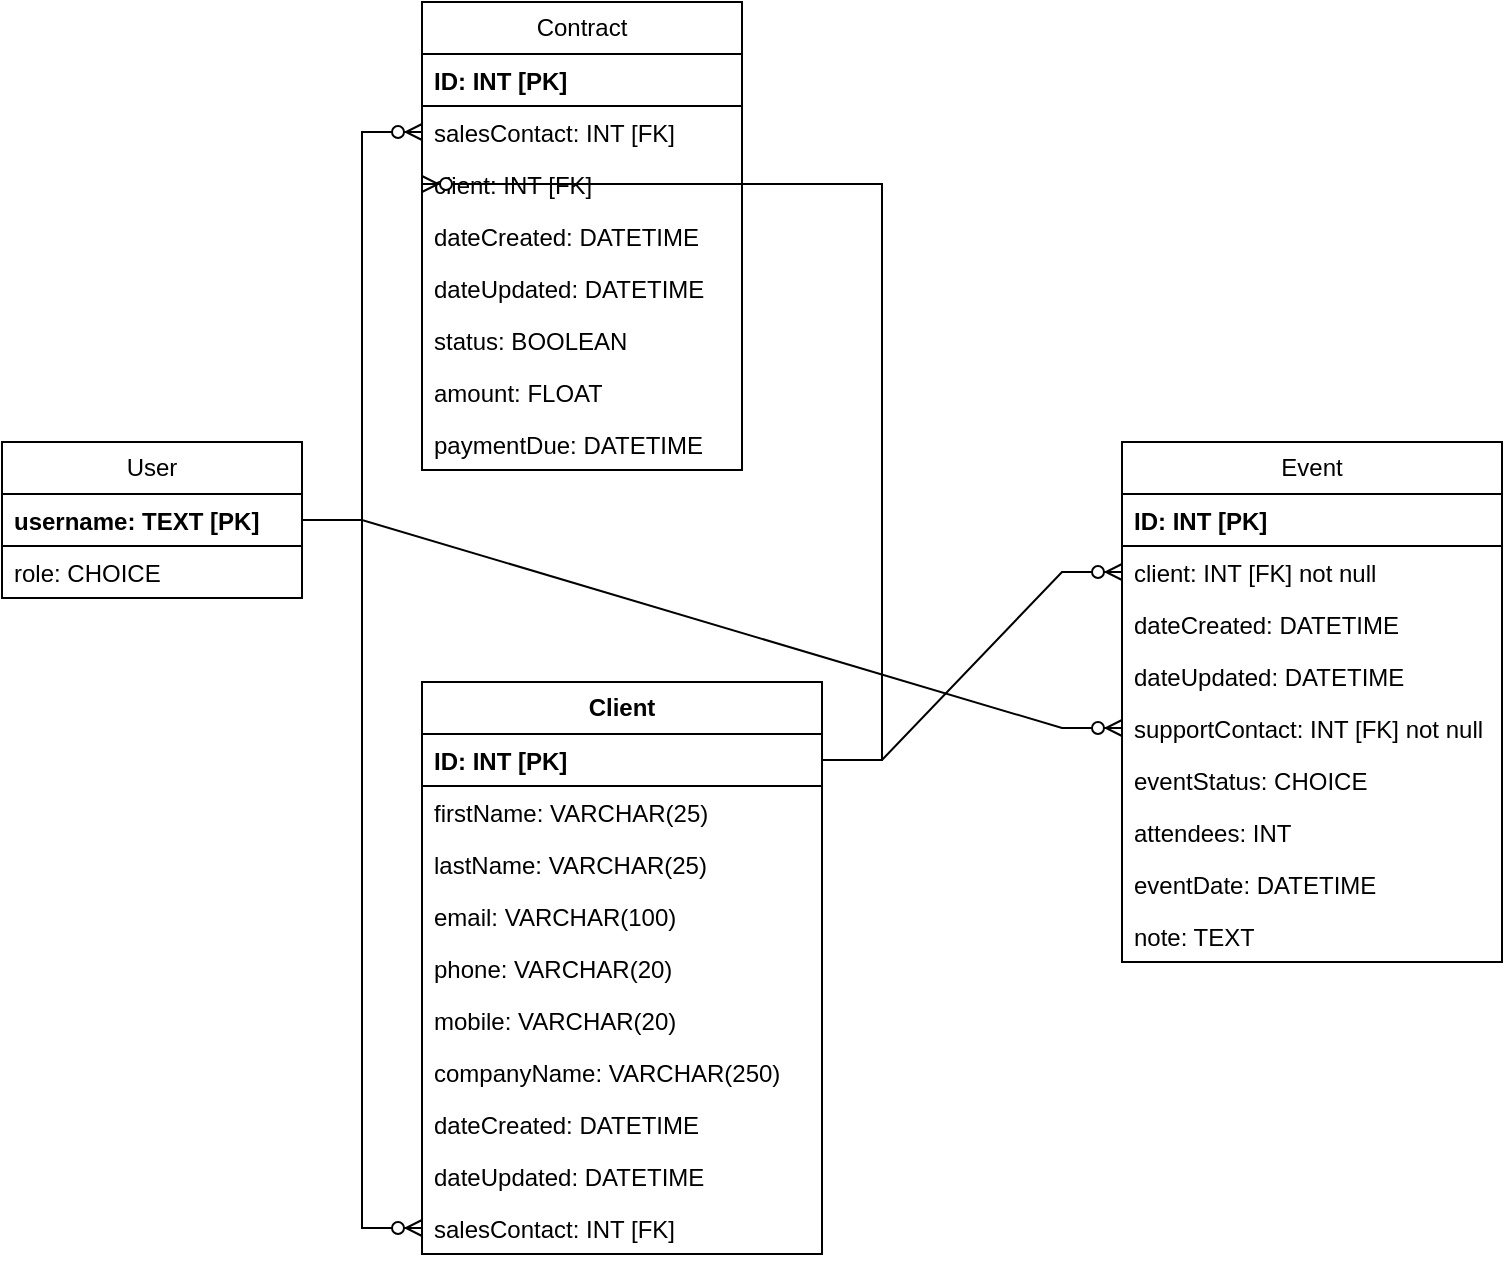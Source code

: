 <mxfile version="21.2.3" type="github">
  <diagram id="R2lEEEUBdFMjLlhIrx00" name="Page-1">
    <mxGraphModel dx="999" dy="549" grid="1" gridSize="10" guides="1" tooltips="1" connect="1" arrows="1" fold="1" page="1" pageScale="1" pageWidth="850" pageHeight="1100" math="0" shadow="0" extFonts="Permanent Marker^https://fonts.googleapis.com/css?family=Permanent+Marker">
      <root>
        <mxCell id="0" />
        <mxCell id="1" parent="0" />
        <mxCell id="2LCNzhsqRDMmrgR8RLJ1-1" value="User" style="swimlane;fontStyle=0;childLayout=stackLayout;horizontal=1;startSize=26;fillColor=none;horizontalStack=0;resizeParent=1;resizeParentMax=0;resizeLast=0;collapsible=1;marginBottom=0;whiteSpace=wrap;html=1;" vertex="1" parent="1">
          <mxGeometry x="430" y="240" width="150" height="78" as="geometry" />
        </mxCell>
        <mxCell id="2LCNzhsqRDMmrgR8RLJ1-2" value="&lt;b&gt;username: TEXT [PK]&lt;/b&gt;" style="text;strokeColor=default;fillColor=none;align=left;verticalAlign=top;spacingLeft=4;spacingRight=4;overflow=hidden;rotatable=0;points=[[0,0.5],[1,0.5]];portConstraint=eastwest;whiteSpace=wrap;html=1;" vertex="1" parent="2LCNzhsqRDMmrgR8RLJ1-1">
          <mxGeometry y="26" width="150" height="26" as="geometry" />
        </mxCell>
        <mxCell id="2LCNzhsqRDMmrgR8RLJ1-3" value="role: CHOICE" style="text;strokeColor=none;fillColor=none;align=left;verticalAlign=top;spacingLeft=4;spacingRight=4;overflow=hidden;rotatable=0;points=[[0,0.5],[1,0.5]];portConstraint=eastwest;whiteSpace=wrap;html=1;" vertex="1" parent="2LCNzhsqRDMmrgR8RLJ1-1">
          <mxGeometry y="52" width="150" height="26" as="geometry" />
        </mxCell>
        <mxCell id="2LCNzhsqRDMmrgR8RLJ1-4" value="Event" style="swimlane;fontStyle=0;childLayout=stackLayout;horizontal=1;startSize=26;fillColor=none;horizontalStack=0;resizeParent=1;resizeParentMax=0;resizeLast=0;collapsible=1;marginBottom=0;whiteSpace=wrap;html=1;" vertex="1" parent="1">
          <mxGeometry x="990" y="240" width="190" height="260" as="geometry" />
        </mxCell>
        <mxCell id="2LCNzhsqRDMmrgR8RLJ1-5" value="&lt;b&gt;ID: INT [PK]&lt;/b&gt;" style="text;strokeColor=default;fillColor=none;align=left;verticalAlign=top;spacingLeft=4;spacingRight=4;overflow=hidden;rotatable=0;points=[[0,0.5],[1,0.5]];portConstraint=eastwest;whiteSpace=wrap;html=1;" vertex="1" parent="2LCNzhsqRDMmrgR8RLJ1-4">
          <mxGeometry y="26" width="190" height="26" as="geometry" />
        </mxCell>
        <mxCell id="2LCNzhsqRDMmrgR8RLJ1-6" value="client: INT [FK] not null" style="text;strokeColor=none;fillColor=none;align=left;verticalAlign=top;spacingLeft=4;spacingRight=4;overflow=hidden;rotatable=0;points=[[0,0.5],[1,0.5]];portConstraint=eastwest;whiteSpace=wrap;html=1;" vertex="1" parent="2LCNzhsqRDMmrgR8RLJ1-4">
          <mxGeometry y="52" width="190" height="26" as="geometry" />
        </mxCell>
        <mxCell id="2LCNzhsqRDMmrgR8RLJ1-7" value="dateCreated: DATETIME" style="text;strokeColor=none;fillColor=none;align=left;verticalAlign=top;spacingLeft=4;spacingRight=4;overflow=hidden;rotatable=0;points=[[0,0.5],[1,0.5]];portConstraint=eastwest;whiteSpace=wrap;html=1;" vertex="1" parent="2LCNzhsqRDMmrgR8RLJ1-4">
          <mxGeometry y="78" width="190" height="26" as="geometry" />
        </mxCell>
        <mxCell id="2LCNzhsqRDMmrgR8RLJ1-8" value="dateUpdated: DATETIME" style="text;strokeColor=none;fillColor=none;align=left;verticalAlign=top;spacingLeft=4;spacingRight=4;overflow=hidden;rotatable=0;points=[[0,0.5],[1,0.5]];portConstraint=eastwest;whiteSpace=wrap;html=1;" vertex="1" parent="2LCNzhsqRDMmrgR8RLJ1-4">
          <mxGeometry y="104" width="190" height="26" as="geometry" />
        </mxCell>
        <mxCell id="2LCNzhsqRDMmrgR8RLJ1-9" value="supportContact: INT [FK] not null" style="text;strokeColor=none;fillColor=none;align=left;verticalAlign=top;spacingLeft=4;spacingRight=4;overflow=hidden;rotatable=0;points=[[0,0.5],[1,0.5]];portConstraint=eastwest;whiteSpace=wrap;html=1;" vertex="1" parent="2LCNzhsqRDMmrgR8RLJ1-4">
          <mxGeometry y="130" width="190" height="26" as="geometry" />
        </mxCell>
        <mxCell id="2LCNzhsqRDMmrgR8RLJ1-10" value="eventStatus: CHOICE" style="text;strokeColor=none;fillColor=none;align=left;verticalAlign=top;spacingLeft=4;spacingRight=4;overflow=hidden;rotatable=0;points=[[0,0.5],[1,0.5]];portConstraint=eastwest;whiteSpace=wrap;html=1;" vertex="1" parent="2LCNzhsqRDMmrgR8RLJ1-4">
          <mxGeometry y="156" width="190" height="26" as="geometry" />
        </mxCell>
        <mxCell id="2LCNzhsqRDMmrgR8RLJ1-11" value="attendees: INT" style="text;strokeColor=none;fillColor=none;align=left;verticalAlign=top;spacingLeft=4;spacingRight=4;overflow=hidden;rotatable=0;points=[[0,0.5],[1,0.5]];portConstraint=eastwest;whiteSpace=wrap;html=1;" vertex="1" parent="2LCNzhsqRDMmrgR8RLJ1-4">
          <mxGeometry y="182" width="190" height="26" as="geometry" />
        </mxCell>
        <mxCell id="2LCNzhsqRDMmrgR8RLJ1-12" value="eventDate: DATETIME" style="text;strokeColor=none;fillColor=none;align=left;verticalAlign=top;spacingLeft=4;spacingRight=4;overflow=hidden;rotatable=0;points=[[0,0.5],[1,0.5]];portConstraint=eastwest;whiteSpace=wrap;html=1;" vertex="1" parent="2LCNzhsqRDMmrgR8RLJ1-4">
          <mxGeometry y="208" width="190" height="26" as="geometry" />
        </mxCell>
        <mxCell id="2LCNzhsqRDMmrgR8RLJ1-13" value="note: TEXT" style="text;strokeColor=none;fillColor=none;align=left;verticalAlign=top;spacingLeft=4;spacingRight=4;overflow=hidden;rotatable=0;points=[[0,0.5],[1,0.5]];portConstraint=eastwest;whiteSpace=wrap;html=1;" vertex="1" parent="2LCNzhsqRDMmrgR8RLJ1-4">
          <mxGeometry y="234" width="190" height="26" as="geometry" />
        </mxCell>
        <mxCell id="2LCNzhsqRDMmrgR8RLJ1-14" value="Contract" style="swimlane;fontStyle=0;childLayout=stackLayout;horizontal=1;startSize=26;fillColor=none;horizontalStack=0;resizeParent=1;resizeParentMax=0;resizeLast=0;collapsible=1;marginBottom=0;whiteSpace=wrap;html=1;" vertex="1" parent="1">
          <mxGeometry x="640" y="20" width="160" height="234" as="geometry" />
        </mxCell>
        <mxCell id="2LCNzhsqRDMmrgR8RLJ1-15" value="&lt;b&gt;ID: INT [PK]&lt;/b&gt;" style="text;strokeColor=default;fillColor=none;align=left;verticalAlign=top;spacingLeft=4;spacingRight=4;overflow=hidden;rotatable=0;points=[[0,0.5],[1,0.5]];portConstraint=eastwest;whiteSpace=wrap;html=1;" vertex="1" parent="2LCNzhsqRDMmrgR8RLJ1-14">
          <mxGeometry y="26" width="160" height="26" as="geometry" />
        </mxCell>
        <mxCell id="2LCNzhsqRDMmrgR8RLJ1-16" value="salesContact: INT [FK]" style="text;strokeColor=none;fillColor=none;align=left;verticalAlign=top;spacingLeft=4;spacingRight=4;overflow=hidden;rotatable=0;points=[[0,0.5],[1,0.5]];portConstraint=eastwest;whiteSpace=wrap;html=1;" vertex="1" parent="2LCNzhsqRDMmrgR8RLJ1-14">
          <mxGeometry y="52" width="160" height="26" as="geometry" />
        </mxCell>
        <mxCell id="2LCNzhsqRDMmrgR8RLJ1-17" value="client: INT [FK]" style="text;strokeColor=none;fillColor=none;align=left;verticalAlign=top;spacingLeft=4;spacingRight=4;overflow=hidden;rotatable=0;points=[[0,0.5],[1,0.5]];portConstraint=eastwest;whiteSpace=wrap;html=1;" vertex="1" parent="2LCNzhsqRDMmrgR8RLJ1-14">
          <mxGeometry y="78" width="160" height="26" as="geometry" />
        </mxCell>
        <mxCell id="2LCNzhsqRDMmrgR8RLJ1-18" value="dateCreated: DATETIME" style="text;strokeColor=none;fillColor=none;align=left;verticalAlign=top;spacingLeft=4;spacingRight=4;overflow=hidden;rotatable=0;points=[[0,0.5],[1,0.5]];portConstraint=eastwest;whiteSpace=wrap;html=1;" vertex="1" parent="2LCNzhsqRDMmrgR8RLJ1-14">
          <mxGeometry y="104" width="160" height="26" as="geometry" />
        </mxCell>
        <mxCell id="2LCNzhsqRDMmrgR8RLJ1-19" value="dateUpdated: DATETIME" style="text;strokeColor=none;fillColor=none;align=left;verticalAlign=top;spacingLeft=4;spacingRight=4;overflow=hidden;rotatable=0;points=[[0,0.5],[1,0.5]];portConstraint=eastwest;whiteSpace=wrap;html=1;" vertex="1" parent="2LCNzhsqRDMmrgR8RLJ1-14">
          <mxGeometry y="130" width="160" height="26" as="geometry" />
        </mxCell>
        <mxCell id="2LCNzhsqRDMmrgR8RLJ1-20" value="status: BOOLEAN" style="text;strokeColor=none;fillColor=none;align=left;verticalAlign=top;spacingLeft=4;spacingRight=4;overflow=hidden;rotatable=0;points=[[0,0.5],[1,0.5]];portConstraint=eastwest;whiteSpace=wrap;html=1;" vertex="1" parent="2LCNzhsqRDMmrgR8RLJ1-14">
          <mxGeometry y="156" width="160" height="26" as="geometry" />
        </mxCell>
        <mxCell id="2LCNzhsqRDMmrgR8RLJ1-21" value="amount: FLOAT" style="text;strokeColor=none;fillColor=none;align=left;verticalAlign=top;spacingLeft=4;spacingRight=4;overflow=hidden;rotatable=0;points=[[0,0.5],[1,0.5]];portConstraint=eastwest;whiteSpace=wrap;html=1;" vertex="1" parent="2LCNzhsqRDMmrgR8RLJ1-14">
          <mxGeometry y="182" width="160" height="26" as="geometry" />
        </mxCell>
        <mxCell id="2LCNzhsqRDMmrgR8RLJ1-22" value="paymentDue: DATETIME" style="text;strokeColor=none;fillColor=none;align=left;verticalAlign=top;spacingLeft=4;spacingRight=4;overflow=hidden;rotatable=0;points=[[0,0.5],[1,0.5]];portConstraint=eastwest;whiteSpace=wrap;html=1;" vertex="1" parent="2LCNzhsqRDMmrgR8RLJ1-14">
          <mxGeometry y="208" width="160" height="26" as="geometry" />
        </mxCell>
        <mxCell id="2LCNzhsqRDMmrgR8RLJ1-23" value="&lt;b&gt;Client&lt;/b&gt;" style="swimlane;fontStyle=0;childLayout=stackLayout;horizontal=1;startSize=26;fillColor=none;horizontalStack=0;resizeParent=1;resizeParentMax=0;resizeLast=0;collapsible=1;marginBottom=0;whiteSpace=wrap;html=1;movable=1;resizable=1;rotatable=1;deletable=1;editable=1;locked=0;connectable=1;" vertex="1" parent="1">
          <mxGeometry x="640" y="360" width="200" height="286" as="geometry">
            <mxRectangle x="460" y="60" width="70" height="30" as="alternateBounds" />
          </mxGeometry>
        </mxCell>
        <mxCell id="2LCNzhsqRDMmrgR8RLJ1-24" value="&lt;b&gt;ID: INT [PK]&lt;/b&gt;" style="text;strokeColor=default;fillColor=none;align=left;verticalAlign=top;spacingLeft=4;spacingRight=4;overflow=hidden;rotatable=0;points=[[0,0.5],[1,0.5]];portConstraint=eastwest;whiteSpace=wrap;html=1;" vertex="1" parent="2LCNzhsqRDMmrgR8RLJ1-23">
          <mxGeometry y="26" width="200" height="26" as="geometry" />
        </mxCell>
        <mxCell id="2LCNzhsqRDMmrgR8RLJ1-25" value="firstName: VARCHAR(25)" style="text;strokeColor=none;fillColor=none;align=left;verticalAlign=top;spacingLeft=4;spacingRight=4;overflow=hidden;rotatable=0;points=[[0,0.5],[1,0.5]];portConstraint=eastwest;whiteSpace=wrap;html=1;" vertex="1" parent="2LCNzhsqRDMmrgR8RLJ1-23">
          <mxGeometry y="52" width="200" height="26" as="geometry" />
        </mxCell>
        <mxCell id="2LCNzhsqRDMmrgR8RLJ1-26" value="&lt;div&gt;lastName: VARCHAR(25)&lt;/div&gt;" style="text;strokeColor=none;fillColor=none;align=left;verticalAlign=top;spacingLeft=4;spacingRight=4;overflow=hidden;rotatable=0;points=[[0,0.5],[1,0.5]];portConstraint=eastwest;whiteSpace=wrap;html=1;" vertex="1" parent="2LCNzhsqRDMmrgR8RLJ1-23">
          <mxGeometry y="78" width="200" height="26" as="geometry" />
        </mxCell>
        <mxCell id="2LCNzhsqRDMmrgR8RLJ1-27" value="email: VARCHAR(100)" style="text;strokeColor=none;fillColor=none;align=left;verticalAlign=top;spacingLeft=4;spacingRight=4;overflow=hidden;rotatable=0;points=[[0,0.5],[1,0.5]];portConstraint=eastwest;whiteSpace=wrap;html=1;" vertex="1" parent="2LCNzhsqRDMmrgR8RLJ1-23">
          <mxGeometry y="104" width="200" height="26" as="geometry" />
        </mxCell>
        <mxCell id="2LCNzhsqRDMmrgR8RLJ1-28" value="phone: VARCHAR(20)" style="text;strokeColor=none;fillColor=none;align=left;verticalAlign=top;spacingLeft=4;spacingRight=4;overflow=hidden;rotatable=0;points=[[0,0.5],[1,0.5]];portConstraint=eastwest;whiteSpace=wrap;html=1;" vertex="1" parent="2LCNzhsqRDMmrgR8RLJ1-23">
          <mxGeometry y="130" width="200" height="26" as="geometry" />
        </mxCell>
        <mxCell id="2LCNzhsqRDMmrgR8RLJ1-29" value="mobile: VARCHAR(20)" style="text;strokeColor=none;fillColor=none;align=left;verticalAlign=top;spacingLeft=4;spacingRight=4;overflow=hidden;rotatable=0;points=[[0,0.5],[1,0.5]];portConstraint=eastwest;whiteSpace=wrap;html=1;" vertex="1" parent="2LCNzhsqRDMmrgR8RLJ1-23">
          <mxGeometry y="156" width="200" height="26" as="geometry" />
        </mxCell>
        <mxCell id="2LCNzhsqRDMmrgR8RLJ1-30" value="companyName: VARCHAR(250)" style="text;strokeColor=none;fillColor=none;align=left;verticalAlign=top;spacingLeft=4;spacingRight=4;overflow=hidden;rotatable=0;points=[[0,0.5],[1,0.5]];portConstraint=eastwest;whiteSpace=wrap;html=1;" vertex="1" parent="2LCNzhsqRDMmrgR8RLJ1-23">
          <mxGeometry y="182" width="200" height="26" as="geometry" />
        </mxCell>
        <mxCell id="2LCNzhsqRDMmrgR8RLJ1-31" value="dateCreated: DATETIME" style="text;strokeColor=none;fillColor=none;align=left;verticalAlign=top;spacingLeft=4;spacingRight=4;overflow=hidden;rotatable=0;points=[[0,0.5],[1,0.5]];portConstraint=eastwest;whiteSpace=wrap;html=1;" vertex="1" parent="2LCNzhsqRDMmrgR8RLJ1-23">
          <mxGeometry y="208" width="200" height="26" as="geometry" />
        </mxCell>
        <mxCell id="2LCNzhsqRDMmrgR8RLJ1-32" value="dateUpdated: DATETIME" style="text;strokeColor=none;fillColor=none;align=left;verticalAlign=top;spacingLeft=4;spacingRight=4;overflow=hidden;rotatable=0;points=[[0,0.5],[1,0.5]];portConstraint=eastwest;whiteSpace=wrap;html=1;" vertex="1" parent="2LCNzhsqRDMmrgR8RLJ1-23">
          <mxGeometry y="234" width="200" height="26" as="geometry" />
        </mxCell>
        <mxCell id="2LCNzhsqRDMmrgR8RLJ1-33" value="salesContact: INT [FK]" style="text;strokeColor=none;fillColor=none;align=left;verticalAlign=top;spacingLeft=4;spacingRight=4;overflow=hidden;rotatable=0;points=[[0,0.5],[1,0.5]];portConstraint=eastwest;whiteSpace=wrap;html=1;" vertex="1" parent="2LCNzhsqRDMmrgR8RLJ1-23">
          <mxGeometry y="260" width="200" height="26" as="geometry" />
        </mxCell>
        <mxCell id="2LCNzhsqRDMmrgR8RLJ1-39" value="" style="edgeStyle=entityRelationEdgeStyle;fontSize=12;html=1;endArrow=ERzeroToMany;endFill=1;rounded=0;exitX=1;exitY=0.5;exitDx=0;exitDy=0;entryX=0;entryY=0.5;entryDx=0;entryDy=0;" edge="1" parent="1" source="2LCNzhsqRDMmrgR8RLJ1-2" target="2LCNzhsqRDMmrgR8RLJ1-33">
          <mxGeometry width="100" height="100" relative="1" as="geometry">
            <mxPoint x="210" y="141" as="sourcePoint" />
            <mxPoint x="240" y="490" as="targetPoint" />
          </mxGeometry>
        </mxCell>
        <mxCell id="2LCNzhsqRDMmrgR8RLJ1-40" value="" style="edgeStyle=entityRelationEdgeStyle;fontSize=12;html=1;endArrow=ERzeroToMany;endFill=1;rounded=0;entryX=0;entryY=0.5;entryDx=0;entryDy=0;" edge="1" parent="1" source="2LCNzhsqRDMmrgR8RLJ1-24" target="2LCNzhsqRDMmrgR8RLJ1-17">
          <mxGeometry width="100" height="100" relative="1" as="geometry">
            <mxPoint x="210" y="141" as="sourcePoint" />
            <mxPoint x="570" y="89" as="targetPoint" />
          </mxGeometry>
        </mxCell>
        <mxCell id="2LCNzhsqRDMmrgR8RLJ1-41" value="" style="edgeStyle=entityRelationEdgeStyle;fontSize=12;html=1;endArrow=ERzeroToMany;endFill=1;rounded=0;" edge="1" parent="1" source="2LCNzhsqRDMmrgR8RLJ1-24" target="2LCNzhsqRDMmrgR8RLJ1-6">
          <mxGeometry width="100" height="100" relative="1" as="geometry">
            <mxPoint x="480" y="320" as="sourcePoint" />
            <mxPoint x="570" y="89" as="targetPoint" />
          </mxGeometry>
        </mxCell>
        <mxCell id="2LCNzhsqRDMmrgR8RLJ1-42" value="" style="edgeStyle=entityRelationEdgeStyle;fontSize=12;html=1;endArrow=ERzeroToMany;endFill=1;rounded=0;exitX=1;exitY=0.5;exitDx=0;exitDy=0;" edge="1" parent="1" source="2LCNzhsqRDMmrgR8RLJ1-2" target="2LCNzhsqRDMmrgR8RLJ1-9">
          <mxGeometry width="100" height="100" relative="1" as="geometry">
            <mxPoint x="730" y="141" as="sourcePoint" />
            <mxPoint x="890" y="125" as="targetPoint" />
          </mxGeometry>
        </mxCell>
        <mxCell id="2LCNzhsqRDMmrgR8RLJ1-43" value="" style="edgeStyle=entityRelationEdgeStyle;fontSize=12;html=1;endArrow=ERzeroToMany;endFill=1;rounded=0;entryX=0;entryY=0.5;entryDx=0;entryDy=0;exitX=1;exitY=0.5;exitDx=0;exitDy=0;" edge="1" parent="1" source="2LCNzhsqRDMmrgR8RLJ1-2" target="2LCNzhsqRDMmrgR8RLJ1-16">
          <mxGeometry width="100" height="100" relative="1" as="geometry">
            <mxPoint x="490" y="329" as="sourcePoint" />
            <mxPoint x="570" y="141" as="targetPoint" />
          </mxGeometry>
        </mxCell>
      </root>
    </mxGraphModel>
  </diagram>
</mxfile>
